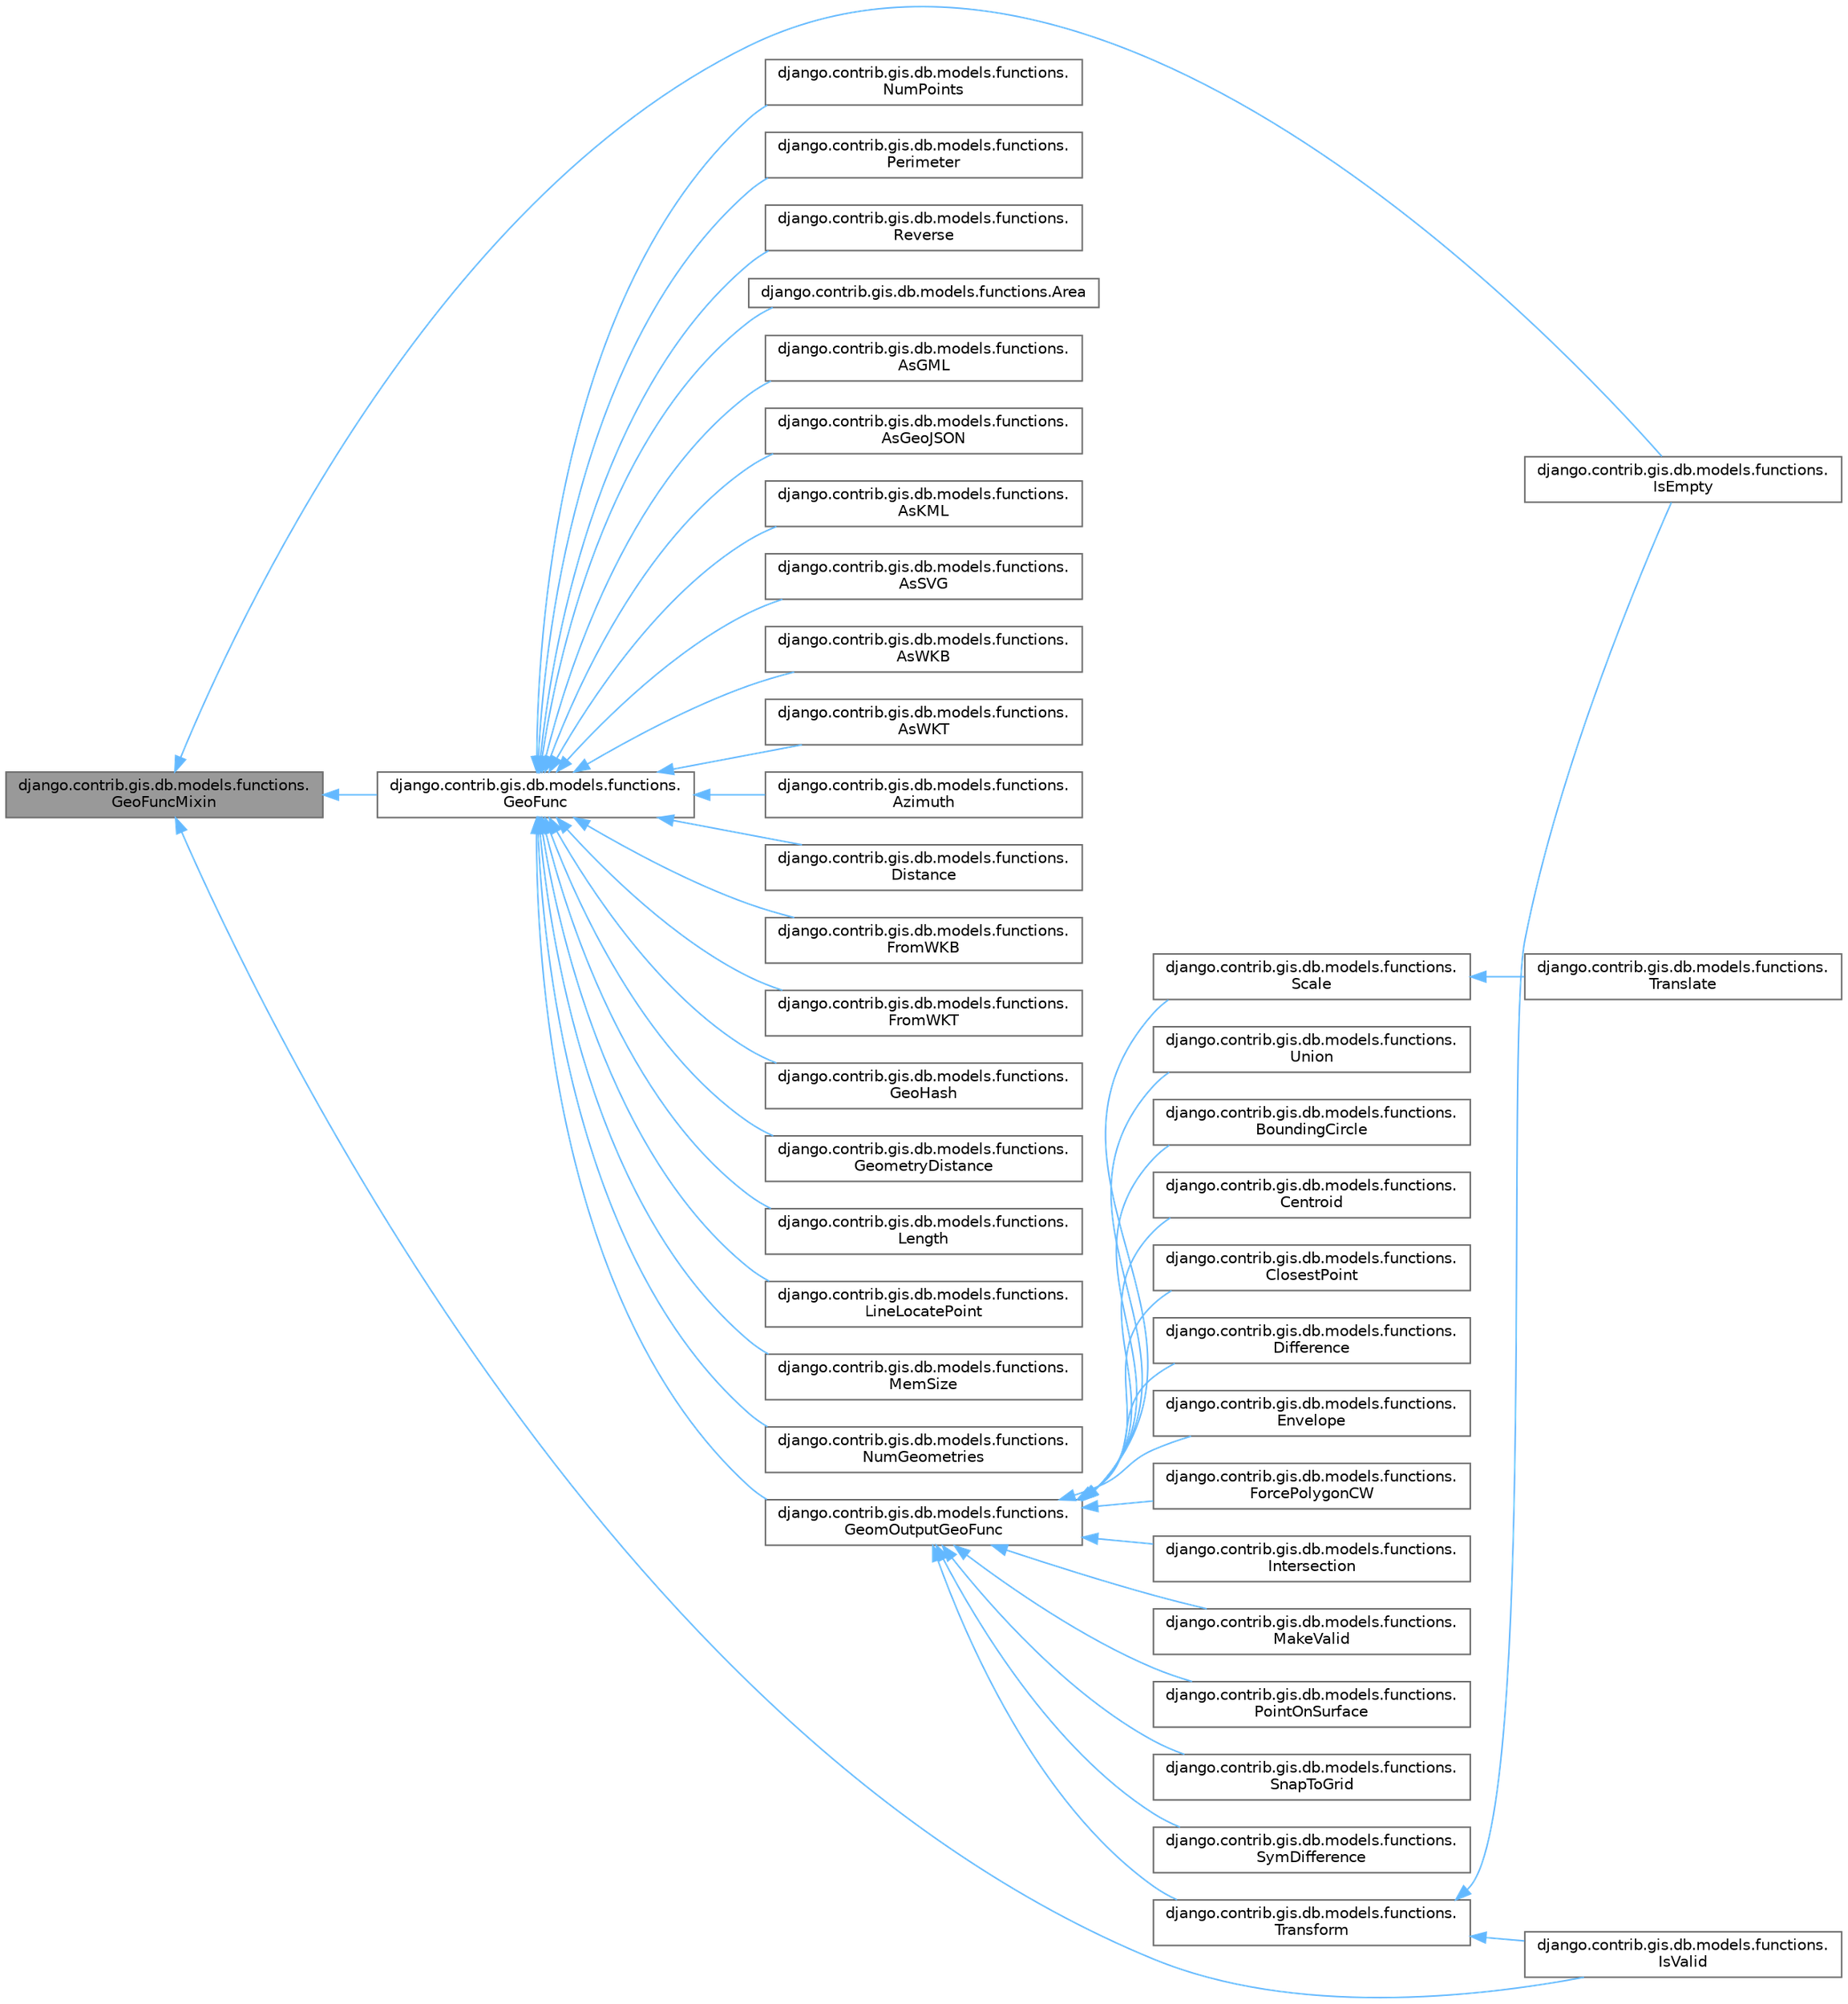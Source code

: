 digraph "django.contrib.gis.db.models.functions.GeoFuncMixin"
{
 // LATEX_PDF_SIZE
  bgcolor="transparent";
  edge [fontname=Helvetica,fontsize=10,labelfontname=Helvetica,labelfontsize=10];
  node [fontname=Helvetica,fontsize=10,shape=box,height=0.2,width=0.4];
  rankdir="LR";
  Node1 [id="Node000001",label="django.contrib.gis.db.models.functions.\lGeoFuncMixin",height=0.2,width=0.4,color="gray40", fillcolor="grey60", style="filled", fontcolor="black",tooltip=" "];
  Node1 -> Node2 [id="edge1_Node000001_Node000002",dir="back",color="steelblue1",style="solid",tooltip=" "];
  Node2 [id="Node000002",label="django.contrib.gis.db.models.functions.\lGeoFunc",height=0.2,width=0.4,color="gray40", fillcolor="white", style="filled",URL="$classdjango_1_1contrib_1_1gis_1_1db_1_1models_1_1functions_1_1_geo_func.html",tooltip=" "];
  Node2 -> Node3 [id="edge2_Node000002_Node000003",dir="back",color="steelblue1",style="solid",tooltip=" "];
  Node3 [id="Node000003",label="django.contrib.gis.db.models.functions.Area",height=0.2,width=0.4,color="gray40", fillcolor="white", style="filled",URL="$classdjango_1_1contrib_1_1gis_1_1db_1_1models_1_1functions_1_1_area.html",tooltip=" "];
  Node2 -> Node4 [id="edge3_Node000002_Node000004",dir="back",color="steelblue1",style="solid",tooltip=" "];
  Node4 [id="Node000004",label="django.contrib.gis.db.models.functions.\lAsGML",height=0.2,width=0.4,color="gray40", fillcolor="white", style="filled",URL="$classdjango_1_1contrib_1_1gis_1_1db_1_1models_1_1functions_1_1_as_g_m_l.html",tooltip=" "];
  Node2 -> Node5 [id="edge4_Node000002_Node000005",dir="back",color="steelblue1",style="solid",tooltip=" "];
  Node5 [id="Node000005",label="django.contrib.gis.db.models.functions.\lAsGeoJSON",height=0.2,width=0.4,color="gray40", fillcolor="white", style="filled",URL="$classdjango_1_1contrib_1_1gis_1_1db_1_1models_1_1functions_1_1_as_geo_j_s_o_n.html",tooltip=" "];
  Node2 -> Node6 [id="edge5_Node000002_Node000006",dir="back",color="steelblue1",style="solid",tooltip=" "];
  Node6 [id="Node000006",label="django.contrib.gis.db.models.functions.\lAsKML",height=0.2,width=0.4,color="gray40", fillcolor="white", style="filled",URL="$classdjango_1_1contrib_1_1gis_1_1db_1_1models_1_1functions_1_1_as_k_m_l.html",tooltip=" "];
  Node2 -> Node7 [id="edge6_Node000002_Node000007",dir="back",color="steelblue1",style="solid",tooltip=" "];
  Node7 [id="Node000007",label="django.contrib.gis.db.models.functions.\lAsSVG",height=0.2,width=0.4,color="gray40", fillcolor="white", style="filled",URL="$classdjango_1_1contrib_1_1gis_1_1db_1_1models_1_1functions_1_1_as_s_v_g.html",tooltip=" "];
  Node2 -> Node8 [id="edge7_Node000002_Node000008",dir="back",color="steelblue1",style="solid",tooltip=" "];
  Node8 [id="Node000008",label="django.contrib.gis.db.models.functions.\lAsWKB",height=0.2,width=0.4,color="gray40", fillcolor="white", style="filled",URL="$classdjango_1_1contrib_1_1gis_1_1db_1_1models_1_1functions_1_1_as_w_k_b.html",tooltip=" "];
  Node2 -> Node9 [id="edge8_Node000002_Node000009",dir="back",color="steelblue1",style="solid",tooltip=" "];
  Node9 [id="Node000009",label="django.contrib.gis.db.models.functions.\lAsWKT",height=0.2,width=0.4,color="gray40", fillcolor="white", style="filled",URL="$classdjango_1_1contrib_1_1gis_1_1db_1_1models_1_1functions_1_1_as_w_k_t.html",tooltip=" "];
  Node2 -> Node10 [id="edge9_Node000002_Node000010",dir="back",color="steelblue1",style="solid",tooltip=" "];
  Node10 [id="Node000010",label="django.contrib.gis.db.models.functions.\lAzimuth",height=0.2,width=0.4,color="gray40", fillcolor="white", style="filled",URL="$classdjango_1_1contrib_1_1gis_1_1db_1_1models_1_1functions_1_1_azimuth.html",tooltip=" "];
  Node2 -> Node11 [id="edge10_Node000002_Node000011",dir="back",color="steelblue1",style="solid",tooltip=" "];
  Node11 [id="Node000011",label="django.contrib.gis.db.models.functions.\lDistance",height=0.2,width=0.4,color="gray40", fillcolor="white", style="filled",URL="$classdjango_1_1contrib_1_1gis_1_1db_1_1models_1_1functions_1_1_distance.html",tooltip=" "];
  Node2 -> Node12 [id="edge11_Node000002_Node000012",dir="back",color="steelblue1",style="solid",tooltip=" "];
  Node12 [id="Node000012",label="django.contrib.gis.db.models.functions.\lFromWKB",height=0.2,width=0.4,color="gray40", fillcolor="white", style="filled",URL="$classdjango_1_1contrib_1_1gis_1_1db_1_1models_1_1functions_1_1_from_w_k_b.html",tooltip=" "];
  Node2 -> Node13 [id="edge12_Node000002_Node000013",dir="back",color="steelblue1",style="solid",tooltip=" "];
  Node13 [id="Node000013",label="django.contrib.gis.db.models.functions.\lFromWKT",height=0.2,width=0.4,color="gray40", fillcolor="white", style="filled",URL="$classdjango_1_1contrib_1_1gis_1_1db_1_1models_1_1functions_1_1_from_w_k_t.html",tooltip=" "];
  Node2 -> Node14 [id="edge13_Node000002_Node000014",dir="back",color="steelblue1",style="solid",tooltip=" "];
  Node14 [id="Node000014",label="django.contrib.gis.db.models.functions.\lGeoHash",height=0.2,width=0.4,color="gray40", fillcolor="white", style="filled",URL="$classdjango_1_1contrib_1_1gis_1_1db_1_1models_1_1functions_1_1_geo_hash.html",tooltip=" "];
  Node2 -> Node15 [id="edge14_Node000002_Node000015",dir="back",color="steelblue1",style="solid",tooltip=" "];
  Node15 [id="Node000015",label="django.contrib.gis.db.models.functions.\lGeomOutputGeoFunc",height=0.2,width=0.4,color="gray40", fillcolor="white", style="filled",URL="$classdjango_1_1contrib_1_1gis_1_1db_1_1models_1_1functions_1_1_geom_output_geo_func.html",tooltip=" "];
  Node15 -> Node16 [id="edge15_Node000015_Node000016",dir="back",color="steelblue1",style="solid",tooltip=" "];
  Node16 [id="Node000016",label="django.contrib.gis.db.models.functions.\lBoundingCircle",height=0.2,width=0.4,color="gray40", fillcolor="white", style="filled",URL="$classdjango_1_1contrib_1_1gis_1_1db_1_1models_1_1functions_1_1_bounding_circle.html",tooltip=" "];
  Node15 -> Node17 [id="edge16_Node000015_Node000017",dir="back",color="steelblue1",style="solid",tooltip=" "];
  Node17 [id="Node000017",label="django.contrib.gis.db.models.functions.\lCentroid",height=0.2,width=0.4,color="gray40", fillcolor="white", style="filled",URL="$classdjango_1_1contrib_1_1gis_1_1db_1_1models_1_1functions_1_1_centroid.html",tooltip=" "];
  Node15 -> Node18 [id="edge17_Node000015_Node000018",dir="back",color="steelblue1",style="solid",tooltip=" "];
  Node18 [id="Node000018",label="django.contrib.gis.db.models.functions.\lClosestPoint",height=0.2,width=0.4,color="gray40", fillcolor="white", style="filled",URL="$classdjango_1_1contrib_1_1gis_1_1db_1_1models_1_1functions_1_1_closest_point.html",tooltip=" "];
  Node15 -> Node19 [id="edge18_Node000015_Node000019",dir="back",color="steelblue1",style="solid",tooltip=" "];
  Node19 [id="Node000019",label="django.contrib.gis.db.models.functions.\lDifference",height=0.2,width=0.4,color="gray40", fillcolor="white", style="filled",URL="$classdjango_1_1contrib_1_1gis_1_1db_1_1models_1_1functions_1_1_difference.html",tooltip=" "];
  Node15 -> Node20 [id="edge19_Node000015_Node000020",dir="back",color="steelblue1",style="solid",tooltip=" "];
  Node20 [id="Node000020",label="django.contrib.gis.db.models.functions.\lEnvelope",height=0.2,width=0.4,color="gray40", fillcolor="white", style="filled",URL="$classdjango_1_1contrib_1_1gis_1_1db_1_1models_1_1functions_1_1_envelope.html",tooltip=" "];
  Node15 -> Node21 [id="edge20_Node000015_Node000021",dir="back",color="steelblue1",style="solid",tooltip=" "];
  Node21 [id="Node000021",label="django.contrib.gis.db.models.functions.\lForcePolygonCW",height=0.2,width=0.4,color="gray40", fillcolor="white", style="filled",URL="$classdjango_1_1contrib_1_1gis_1_1db_1_1models_1_1functions_1_1_force_polygon_c_w.html",tooltip=" "];
  Node15 -> Node22 [id="edge21_Node000015_Node000022",dir="back",color="steelblue1",style="solid",tooltip=" "];
  Node22 [id="Node000022",label="django.contrib.gis.db.models.functions.\lIntersection",height=0.2,width=0.4,color="gray40", fillcolor="white", style="filled",URL="$classdjango_1_1contrib_1_1gis_1_1db_1_1models_1_1functions_1_1_intersection.html",tooltip=" "];
  Node15 -> Node23 [id="edge22_Node000015_Node000023",dir="back",color="steelblue1",style="solid",tooltip=" "];
  Node23 [id="Node000023",label="django.contrib.gis.db.models.functions.\lMakeValid",height=0.2,width=0.4,color="gray40", fillcolor="white", style="filled",URL="$classdjango_1_1contrib_1_1gis_1_1db_1_1models_1_1functions_1_1_make_valid.html",tooltip=" "];
  Node15 -> Node24 [id="edge23_Node000015_Node000024",dir="back",color="steelblue1",style="solid",tooltip=" "];
  Node24 [id="Node000024",label="django.contrib.gis.db.models.functions.\lPointOnSurface",height=0.2,width=0.4,color="gray40", fillcolor="white", style="filled",URL="$classdjango_1_1contrib_1_1gis_1_1db_1_1models_1_1functions_1_1_point_on_surface.html",tooltip=" "];
  Node15 -> Node25 [id="edge24_Node000015_Node000025",dir="back",color="steelblue1",style="solid",tooltip=" "];
  Node25 [id="Node000025",label="django.contrib.gis.db.models.functions.\lScale",height=0.2,width=0.4,color="gray40", fillcolor="white", style="filled",URL="$classdjango_1_1contrib_1_1gis_1_1db_1_1models_1_1functions_1_1_scale.html",tooltip=" "];
  Node25 -> Node26 [id="edge25_Node000025_Node000026",dir="back",color="steelblue1",style="solid",tooltip=" "];
  Node26 [id="Node000026",label="django.contrib.gis.db.models.functions.\lTranslate",height=0.2,width=0.4,color="gray40", fillcolor="white", style="filled",URL="$classdjango_1_1contrib_1_1gis_1_1db_1_1models_1_1functions_1_1_translate.html",tooltip=" "];
  Node15 -> Node27 [id="edge26_Node000015_Node000027",dir="back",color="steelblue1",style="solid",tooltip=" "];
  Node27 [id="Node000027",label="django.contrib.gis.db.models.functions.\lSnapToGrid",height=0.2,width=0.4,color="gray40", fillcolor="white", style="filled",URL="$classdjango_1_1contrib_1_1gis_1_1db_1_1models_1_1functions_1_1_snap_to_grid.html",tooltip=" "];
  Node15 -> Node28 [id="edge27_Node000015_Node000028",dir="back",color="steelblue1",style="solid",tooltip=" "];
  Node28 [id="Node000028",label="django.contrib.gis.db.models.functions.\lSymDifference",height=0.2,width=0.4,color="gray40", fillcolor="white", style="filled",URL="$classdjango_1_1contrib_1_1gis_1_1db_1_1models_1_1functions_1_1_sym_difference.html",tooltip=" "];
  Node15 -> Node29 [id="edge28_Node000015_Node000029",dir="back",color="steelblue1",style="solid",tooltip=" "];
  Node29 [id="Node000029",label="django.contrib.gis.db.models.functions.\lTransform",height=0.2,width=0.4,color="gray40", fillcolor="white", style="filled",URL="$classdjango_1_1contrib_1_1gis_1_1db_1_1models_1_1functions_1_1_transform.html",tooltip=" "];
  Node29 -> Node30 [id="edge29_Node000029_Node000030",dir="back",color="steelblue1",style="solid",tooltip=" "];
  Node30 [id="Node000030",label="django.contrib.gis.db.models.functions.\lIsEmpty",height=0.2,width=0.4,color="gray40", fillcolor="white", style="filled",URL="$classdjango_1_1contrib_1_1gis_1_1db_1_1models_1_1functions_1_1_is_empty.html",tooltip=" "];
  Node29 -> Node31 [id="edge30_Node000029_Node000031",dir="back",color="steelblue1",style="solid",tooltip=" "];
  Node31 [id="Node000031",label="django.contrib.gis.db.models.functions.\lIsValid",height=0.2,width=0.4,color="gray40", fillcolor="white", style="filled",URL="$classdjango_1_1contrib_1_1gis_1_1db_1_1models_1_1functions_1_1_is_valid.html",tooltip=" "];
  Node15 -> Node32 [id="edge31_Node000015_Node000032",dir="back",color="steelblue1",style="solid",tooltip=" "];
  Node32 [id="Node000032",label="django.contrib.gis.db.models.functions.\lUnion",height=0.2,width=0.4,color="gray40", fillcolor="white", style="filled",URL="$classdjango_1_1contrib_1_1gis_1_1db_1_1models_1_1functions_1_1_union.html",tooltip=" "];
  Node2 -> Node33 [id="edge32_Node000002_Node000033",dir="back",color="steelblue1",style="solid",tooltip=" "];
  Node33 [id="Node000033",label="django.contrib.gis.db.models.functions.\lGeometryDistance",height=0.2,width=0.4,color="gray40", fillcolor="white", style="filled",URL="$classdjango_1_1contrib_1_1gis_1_1db_1_1models_1_1functions_1_1_geometry_distance.html",tooltip=" "];
  Node2 -> Node34 [id="edge33_Node000002_Node000034",dir="back",color="steelblue1",style="solid",tooltip=" "];
  Node34 [id="Node000034",label="django.contrib.gis.db.models.functions.\lLength",height=0.2,width=0.4,color="gray40", fillcolor="white", style="filled",URL="$classdjango_1_1contrib_1_1gis_1_1db_1_1models_1_1functions_1_1_length.html",tooltip=" "];
  Node2 -> Node35 [id="edge34_Node000002_Node000035",dir="back",color="steelblue1",style="solid",tooltip=" "];
  Node35 [id="Node000035",label="django.contrib.gis.db.models.functions.\lLineLocatePoint",height=0.2,width=0.4,color="gray40", fillcolor="white", style="filled",URL="$classdjango_1_1contrib_1_1gis_1_1db_1_1models_1_1functions_1_1_line_locate_point.html",tooltip=" "];
  Node2 -> Node36 [id="edge35_Node000002_Node000036",dir="back",color="steelblue1",style="solid",tooltip=" "];
  Node36 [id="Node000036",label="django.contrib.gis.db.models.functions.\lMemSize",height=0.2,width=0.4,color="gray40", fillcolor="white", style="filled",URL="$classdjango_1_1contrib_1_1gis_1_1db_1_1models_1_1functions_1_1_mem_size.html",tooltip=" "];
  Node2 -> Node37 [id="edge36_Node000002_Node000037",dir="back",color="steelblue1",style="solid",tooltip=" "];
  Node37 [id="Node000037",label="django.contrib.gis.db.models.functions.\lNumGeometries",height=0.2,width=0.4,color="gray40", fillcolor="white", style="filled",URL="$classdjango_1_1contrib_1_1gis_1_1db_1_1models_1_1functions_1_1_num_geometries.html",tooltip=" "];
  Node2 -> Node38 [id="edge37_Node000002_Node000038",dir="back",color="steelblue1",style="solid",tooltip=" "];
  Node38 [id="Node000038",label="django.contrib.gis.db.models.functions.\lNumPoints",height=0.2,width=0.4,color="gray40", fillcolor="white", style="filled",URL="$classdjango_1_1contrib_1_1gis_1_1db_1_1models_1_1functions_1_1_num_points.html",tooltip=" "];
  Node2 -> Node39 [id="edge38_Node000002_Node000039",dir="back",color="steelblue1",style="solid",tooltip=" "];
  Node39 [id="Node000039",label="django.contrib.gis.db.models.functions.\lPerimeter",height=0.2,width=0.4,color="gray40", fillcolor="white", style="filled",URL="$classdjango_1_1contrib_1_1gis_1_1db_1_1models_1_1functions_1_1_perimeter.html",tooltip=" "];
  Node2 -> Node40 [id="edge39_Node000002_Node000040",dir="back",color="steelblue1",style="solid",tooltip=" "];
  Node40 [id="Node000040",label="django.contrib.gis.db.models.functions.\lReverse",height=0.2,width=0.4,color="gray40", fillcolor="white", style="filled",URL="$classdjango_1_1contrib_1_1gis_1_1db_1_1models_1_1functions_1_1_reverse.html",tooltip=" "];
  Node1 -> Node30 [id="edge40_Node000001_Node000030",dir="back",color="steelblue1",style="solid",tooltip=" "];
  Node1 -> Node31 [id="edge41_Node000001_Node000031",dir="back",color="steelblue1",style="solid",tooltip=" "];
}
